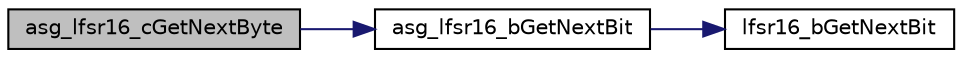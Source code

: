 digraph "asg_lfsr16_cGetNextByte"
{
 // INTERACTIVE_SVG=YES
 // LATEX_PDF_SIZE
  bgcolor="transparent";
  edge [fontname="Helvetica",fontsize="10",labelfontname="Helvetica",labelfontsize="10"];
  node [fontname="Helvetica",fontsize="10",shape=record];
  rankdir="LR";
  Node1 [label="asg_lfsr16_cGetNextByte",height=0.2,width=0.4,color="black", fillcolor="grey75", style="filled", fontcolor="black",tooltip="Get the next byte in the ASG16 pseudo random binary sequence."];
  Node1 -> Node2 [color="midnightblue",fontsize="10",style="solid",fontname="Helvetica"];
  Node2 [label="asg_lfsr16_bGetNextBit",height=0.2,width=0.4,color="black",URL="$asg_8c.html#ac9e65f18aed5e5b6d2fd7ba08ef6d8d0",tooltip="Get the next bit in the ASG16 pseudo random binary sequence."];
  Node2 -> Node3 [color="midnightblue",fontsize="10",style="solid",fontname="Helvetica"];
  Node3 [label="lfsr16_bGetNextBit",height=0.2,width=0.4,color="black",URL="$lfsr_8c.html#afb75cdae18068887a33c9bd5aff21f94",tooltip="Get the next bit in the LFSR16 pseudo random binary sequence."];
}
